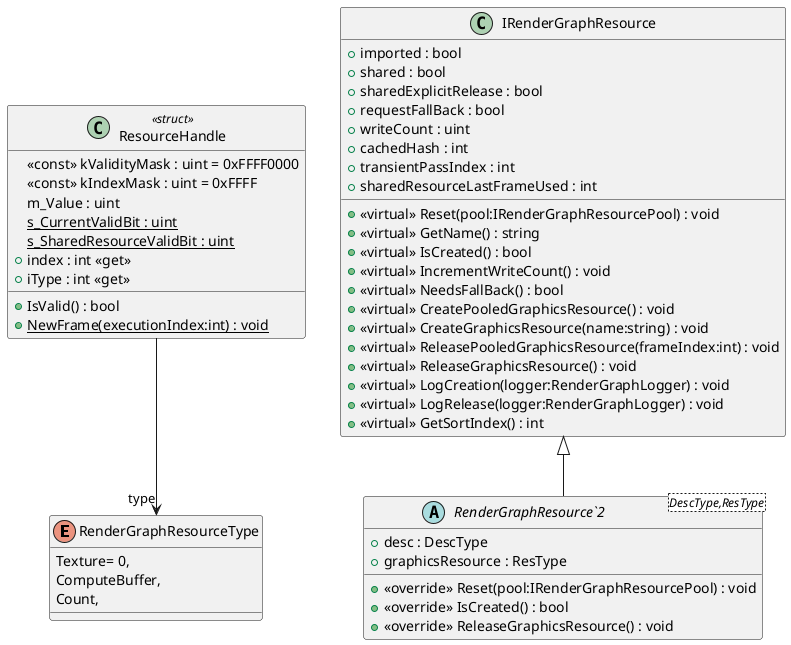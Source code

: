 @startuml
enum RenderGraphResourceType {
    Texture= 0,
    ComputeBuffer,
    Count,
}
class ResourceHandle <<struct>> {
    <<const>> kValidityMask : uint = 0xFFFF0000
    <<const>> kIndexMask : uint = 0xFFFF
    m_Value : uint
    {static} s_CurrentValidBit : uint
    {static} s_SharedResourceValidBit : uint
    + index : int <<get>>
    + iType : int <<get>>
    + IsValid() : bool
    {static} + NewFrame(executionIndex:int) : void
}
class IRenderGraphResource {
    + imported : bool
    + shared : bool
    + sharedExplicitRelease : bool
    + requestFallBack : bool
    + writeCount : uint
    + cachedHash : int
    + transientPassIndex : int
    + sharedResourceLastFrameUsed : int
    + <<virtual>> Reset(pool:IRenderGraphResourcePool) : void
    + <<virtual>> GetName() : string
    + <<virtual>> IsCreated() : bool
    + <<virtual>> IncrementWriteCount() : void
    + <<virtual>> NeedsFallBack() : bool
    + <<virtual>> CreatePooledGraphicsResource() : void
    + <<virtual>> CreateGraphicsResource(name:string) : void
    + <<virtual>> ReleasePooledGraphicsResource(frameIndex:int) : void
    + <<virtual>> ReleaseGraphicsResource() : void
    + <<virtual>> LogCreation(logger:RenderGraphLogger) : void
    + <<virtual>> LogRelease(logger:RenderGraphLogger) : void
    + <<virtual>> GetSortIndex() : int
}
abstract class "RenderGraphResource`2"<DescType,ResType> {
    + desc : DescType
    + graphicsResource : ResType
    + <<override>> Reset(pool:IRenderGraphResourcePool) : void
    + <<override>> IsCreated() : bool
    + <<override>> ReleaseGraphicsResource() : void
}
ResourceHandle --> "type" RenderGraphResourceType
IRenderGraphResource <|-- "RenderGraphResource`2"
@enduml
